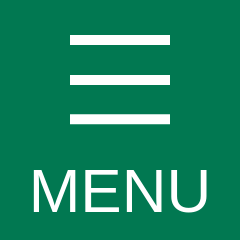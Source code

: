 <mxfile version="17.1.3" type="device"><diagram id="knEFiEb-G-EW3qsYQtre" name="Page-1"><mxGraphModel dx="450" dy="307" grid="1" gridSize="10" guides="1" tooltips="1" connect="1" arrows="1" fold="1" page="1" pageScale="1" pageWidth="827" pageHeight="1169" math="0" shadow="0"><root><mxCell id="0"/><mxCell id="1" parent="0"/><mxCell id="1k8nXMM3omPbuQcpttpA-2" value="" style="rounded=0;whiteSpace=wrap;html=1;fillColor=#017851;strokeColor=none;" vertex="1" parent="1"><mxGeometry x="40" y="40" width="120" height="120" as="geometry"/></mxCell><mxCell id="1k8nXMM3omPbuQcpttpA-3" value="" style="endArrow=none;html=1;rounded=0;fontSize=31;strokeWidth=5;strokeColor=#FFFFFF;" edge="1" parent="1"><mxGeometry width="50" height="50" relative="1" as="geometry"><mxPoint x="75" y="60" as="sourcePoint"/><mxPoint x="125" y="60" as="targetPoint"/></mxGeometry></mxCell><mxCell id="1k8nXMM3omPbuQcpttpA-4" value="" style="endArrow=none;html=1;rounded=0;fontSize=31;strokeWidth=5;strokeColor=#FFFFFF;" edge="1" parent="1"><mxGeometry width="50" height="50" relative="1" as="geometry"><mxPoint x="75.0" y="80" as="sourcePoint"/><mxPoint x="125.0" y="80" as="targetPoint"/></mxGeometry></mxCell><mxCell id="1k8nXMM3omPbuQcpttpA-5" value="" style="endArrow=none;html=1;rounded=0;fontSize=31;strokeWidth=5;strokeColor=#FFFFFF;" edge="1" parent="1"><mxGeometry width="50" height="50" relative="1" as="geometry"><mxPoint x="75.0" y="99.66" as="sourcePoint"/><mxPoint x="125.0" y="99.66" as="targetPoint"/></mxGeometry></mxCell><mxCell id="1k8nXMM3omPbuQcpttpA-6" value="MENU" style="text;html=1;strokeColor=none;fillColor=none;align=center;verticalAlign=middle;whiteSpace=wrap;rounded=0;fontSize=31;fontColor=#FFFFFF;" vertex="1" parent="1"><mxGeometry x="70" y="120" width="60" height="30" as="geometry"/></mxCell></root></mxGraphModel></diagram></mxfile>